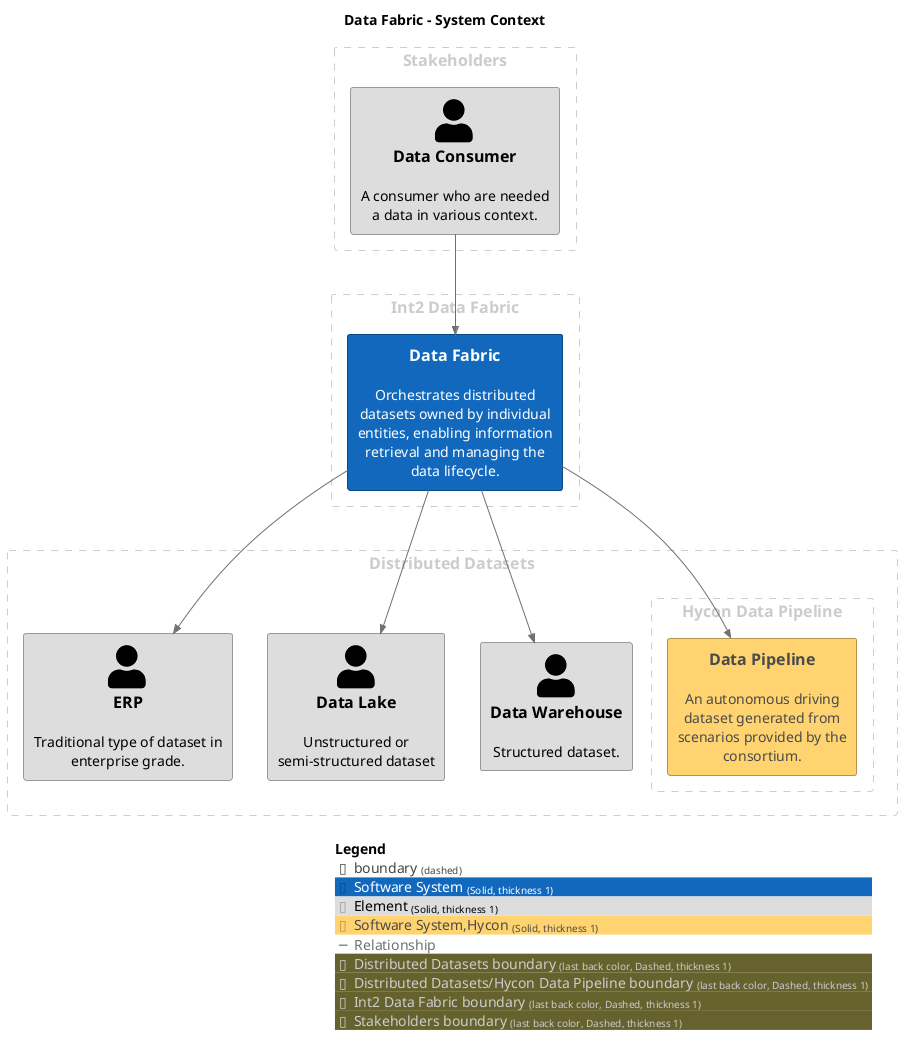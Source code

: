 @startuml
set separator none
title Data Fabric - System Context

top to bottom direction

!include <C4/C4>
!include <C4/C4_Context>

AddElementTag("Software System", $bgColor="#1168bd", $borderColor="#0b4884", $fontColor="#ffffff", $sprite="", $shadowing="", $borderStyle="Solid", $borderThickness="1")
AddElementTag("Element", $bgColor="#dddddd", $borderColor="#9a9a9a", $fontColor="#000000", $sprite="", $shadowing="", $borderStyle="Solid", $borderThickness="1")
AddElementTag("Software System,Hycon", $bgColor="#ffd470", $borderColor="#b2944e", $fontColor="#4a4a4a", $sprite="", $shadowing="", $borderStyle="Solid", $borderThickness="1")

AddRelTag("Relationship", $textColor="#707070", $lineColor="#707070", $lineStyle = "")

AddBoundaryTag("Distributed Datasets", $borderColor="#cccccc", $fontColor="#cccccc", $borderStyle="Dashed", $borderThickness="1")
Boundary(group_1, "Distributed Datasets", $tags="Distributed Datasets") {
  Person(ERP, "ERP", $descr="Traditional type of dataset in enterprise grade.", $tags="Element", $link="")
  Person(DataLake, "Data Lake", $descr="Unstructured or semi-structured dataset", $tags="Element", $link="")
  Person(DataWarehouse, "Data Warehouse", $descr="Structured dataset.", $tags="Element", $link="")
    AddBoundaryTag("Distributed Datasets/Hycon Data Pipeline", $borderColor="#cccccc", $fontColor="#cccccc", $borderStyle="Dashed", $borderThickness="1")
    Boundary(group_2, "Hycon Data Pipeline", $tags="Distributed Datasets/Hycon Data Pipeline") {
      System(DataPipeline, "Data Pipeline", $descr="An autonomous driving dataset generated from scenarios provided by the consortium.", $tags="Software System,Hycon", $link="")
    }

}

AddBoundaryTag("Int2 Data Fabric", $borderColor="#cccccc", $fontColor="#cccccc", $borderStyle="Dashed", $borderThickness="1")
Boundary(group_3, "Int2 Data Fabric", $tags="Int2 Data Fabric") {
  System(DataFabric, "Data Fabric", $descr="Orchestrates distributed datasets owned by individual entities, enabling information retrieval and managing the data lifecycle.", $tags="Software System", $link="")
}

AddBoundaryTag("Stakeholders", $borderColor="#cccccc", $fontColor="#cccccc", $borderStyle="Dashed", $borderThickness="1")
Boundary(group_4, "Stakeholders", $tags="Stakeholders") {
  Person(DataConsumer, "Data Consumer", $descr="A consumer who are needed a data in various context.", $tags="Element", $link="")
}


Rel(DataFabric, DataPipeline, "", $techn="", $tags="Relationship", $link="")
Rel(DataConsumer, DataFabric, "", $techn="", $tags="Relationship", $link="")
Rel(DataFabric, ERP, "", $techn="", $tags="Relationship", $link="")
Rel(DataFabric, DataLake, "", $techn="", $tags="Relationship", $link="")
Rel(DataFabric, DataWarehouse, "", $techn="", $tags="Relationship", $link="")

SHOW_LEGEND(true)
@enduml